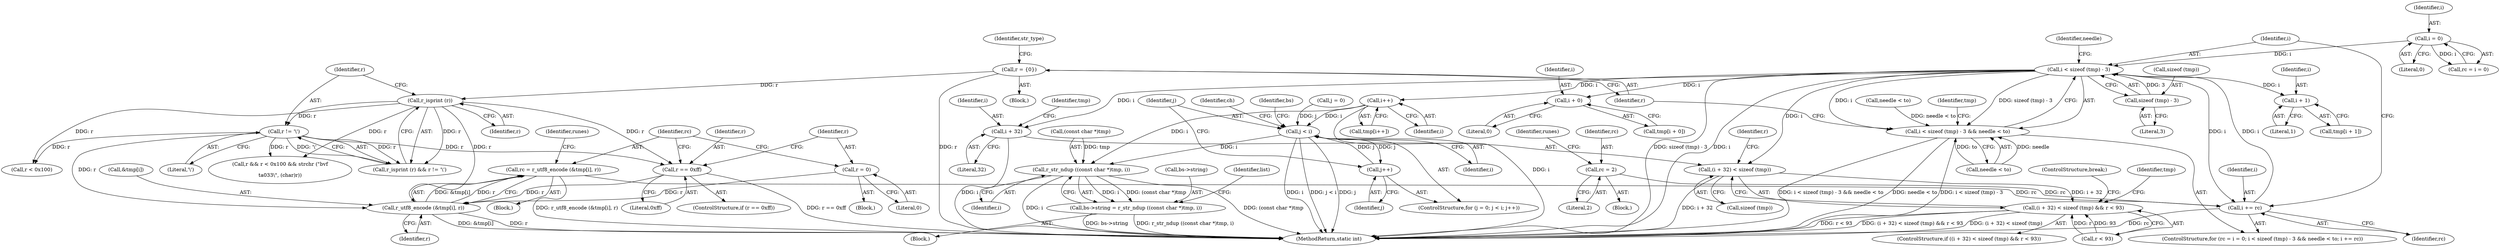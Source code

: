 digraph "0_radare2_3fcf41ed96ffa25b38029449520c8d0a198745f3@API" {
"1000322" [label="(Call,i < sizeof (tmp) - 3)"];
"1000318" [label="(Call,i = 0)"];
"1000331" [label="(Call,i += rc)"];
"1000498" [label="(Call,rc = 2)"];
"1000443" [label="(Call,rc = r_utf8_encode (&tmp[i], r))"];
"1000445" [label="(Call,r_utf8_encode (&tmp[i], r))"];
"1000424" [label="(Call,r_isprint (r))"];
"1000336" [label="(Call,r = {0})"];
"1000440" [label="(Call,r = 0)"];
"1000436" [label="(Call,r == 0xff)"];
"1000426" [label="(Call,r != '\\')"];
"1000322" [label="(Call,i < sizeof (tmp) - 3)"];
"1000324" [label="(Call,sizeof (tmp) - 3)"];
"1000321" [label="(Call,i < sizeof (tmp) - 3 && needle < to)"];
"1000469" [label="(Call,(i + 32) < sizeof (tmp))"];
"1000468" [label="(Call,(i + 32) < sizeof (tmp) && r < 93)"];
"1000470" [label="(Call,i + 32)"];
"1000482" [label="(Call,i + 0)"];
"1000489" [label="(Call,i + 1)"];
"1000509" [label="(Call,i++)"];
"1000527" [label="(Call,j < i)"];
"1000530" [label="(Call,j++)"];
"1000679" [label="(Call,r_str_ndup ((const char *)tmp, i))"];
"1000675" [label="(Call,bs->string = r_str_ndup ((const char *)tmp, i))"];
"1000438" [label="(Literal,0xff)"];
"1000491" [label="(Literal,1)"];
"1000443" [label="(Call,rc = r_utf8_encode (&tmp[i], r))"];
"1000523" [label="(ControlStructure,for (j = 0; j < i; j++))"];
"1000507" [label="(Call,tmp[i++])"];
"1000685" [label="(Identifier,list)"];
"1000458" [label="(Call,r < 0x100)"];
"1000484" [label="(Literal,0)"];
"1000442" [label="(Literal,0)"];
"1000510" [label="(Identifier,i)"];
"1000472" [label="(Literal,32)"];
"1000498" [label="(Call,rc = 2)"];
"1000428" [label="(Literal,'\\')"];
"1000675" [label="(Call,bs->string = r_str_ndup ((const char *)tmp, i))"];
"1000332" [label="(Identifier,i)"];
"1000676" [label="(Call,bs->string)"];
"1000473" [label="(Call,sizeof (tmp))"];
"1000497" [label="(ControlStructure,break;)"];
"1000180" [label="(Call,needle < to)"];
"1000450" [label="(Identifier,r)"];
"1000325" [label="(Call,sizeof (tmp))"];
"1000470" [label="(Call,i + 32)"];
"1000683" [label="(Identifier,i)"];
"1000426" [label="(Call,r != '\\')"];
"1000322" [label="(Call,i < sizeof (tmp) - 3)"];
"1000316" [label="(Call,rc = i = 0)"];
"1000423" [label="(Call,r_isprint (r) && r != '\\')"];
"1000679" [label="(Call,r_str_ndup ((const char *)tmp, i))"];
"1000336" [label="(Call,r = {0})"];
"1000329" [label="(Identifier,needle)"];
"1000524" [label="(Call,j = 0)"];
"1000324" [label="(Call,sizeof (tmp) - 3)"];
"1000480" [label="(Call,tmp[i + 0])"];
"1000424" [label="(Call,r_isprint (r))"];
"1000333" [label="(Identifier,rc)"];
"1000429" [label="(Block,)"];
"1000439" [label="(Block,)"];
"1000327" [label="(Literal,3)"];
"1000500" [label="(Literal,2)"];
"1000323" [label="(Identifier,i)"];
"1000446" [label="(Call,&tmp[i])"];
"1000437" [label="(Identifier,r)"];
"1000530" [label="(Call,j++)"];
"1000334" [label="(Block,)"];
"1000427" [label="(Identifier,r)"];
"1000474" [label="(Identifier,tmp)"];
"1000444" [label="(Identifier,rc)"];
"1000452" [label="(Identifier,runes)"];
"1000440" [label="(Call,r = 0)"];
"1000455" [label="(Call,r && r < 0x100 && strchr (\"\b\v\f\n\r\t\a\033\\\", (char)r))"];
"1000535" [label="(Identifier,ch)"];
"1000476" [label="(Identifier,r)"];
"1000499" [label="(Identifier,rc)"];
"1000435" [label="(ControlStructure,if (r == 0xff))"];
"1000337" [label="(Identifier,r)"];
"1000315" [label="(ControlStructure,for (rc = i = 0; i < sizeof (tmp) - 3 && needle < to; i += rc))"];
"1000489" [label="(Call,i + 1)"];
"1000441" [label="(Identifier,r)"];
"1000531" [label="(Identifier,j)"];
"1000475" [label="(Call,r < 93)"];
"1000468" [label="(Call,(i + 32) < sizeof (tmp) && r < 93)"];
"1000318" [label="(Call,i = 0)"];
"1000490" [label="(Identifier,i)"];
"1000516" [label="(Block,)"];
"1000483" [label="(Identifier,i)"];
"1000502" [label="(Identifier,runes)"];
"1000445" [label="(Call,r_utf8_encode (&tmp[i], r))"];
"1000467" [label="(ControlStructure,if ((i + 32) < sizeof (tmp) && r < 93))"];
"1000562" [label="(Identifier,bs)"];
"1000471" [label="(Identifier,i)"];
"1000320" [label="(Literal,0)"];
"1000529" [label="(Identifier,i)"];
"1000321" [label="(Call,i < sizeof (tmp) - 3 && needle < to)"];
"1000469" [label="(Call,(i + 32) < sizeof (tmp))"];
"1000436" [label="(Call,r == 0xff)"];
"1000509" [label="(Call,i++)"];
"1000508" [label="(Identifier,tmp)"];
"1000680" [label="(Call,(const char *)tmp)"];
"1000328" [label="(Call,needle < to)"];
"1000487" [label="(Call,tmp[i + 1])"];
"1000466" [label="(Block,)"];
"1000528" [label="(Identifier,j)"];
"1000425" [label="(Identifier,r)"];
"1000319" [label="(Identifier,i)"];
"1000331" [label="(Call,i += rc)"];
"1000482" [label="(Call,i + 0)"];
"1000340" [label="(Identifier,str_type)"];
"1000701" [label="(MethodReturn,static int)"];
"1000481" [label="(Identifier,tmp)"];
"1000527" [label="(Call,j < i)"];
"1000322" -> "1000321"  [label="AST: "];
"1000322" -> "1000324"  [label="CFG: "];
"1000323" -> "1000322"  [label="AST: "];
"1000324" -> "1000322"  [label="AST: "];
"1000329" -> "1000322"  [label="CFG: "];
"1000321" -> "1000322"  [label="CFG: "];
"1000322" -> "1000701"  [label="DDG: sizeof (tmp) - 3"];
"1000322" -> "1000701"  [label="DDG: i"];
"1000322" -> "1000321"  [label="DDG: i"];
"1000322" -> "1000321"  [label="DDG: sizeof (tmp) - 3"];
"1000318" -> "1000322"  [label="DDG: i"];
"1000331" -> "1000322"  [label="DDG: i"];
"1000324" -> "1000322"  [label="DDG: 3"];
"1000322" -> "1000331"  [label="DDG: i"];
"1000322" -> "1000469"  [label="DDG: i"];
"1000322" -> "1000470"  [label="DDG: i"];
"1000322" -> "1000482"  [label="DDG: i"];
"1000322" -> "1000489"  [label="DDG: i"];
"1000322" -> "1000509"  [label="DDG: i"];
"1000318" -> "1000316"  [label="AST: "];
"1000318" -> "1000320"  [label="CFG: "];
"1000319" -> "1000318"  [label="AST: "];
"1000320" -> "1000318"  [label="AST: "];
"1000316" -> "1000318"  [label="CFG: "];
"1000318" -> "1000316"  [label="DDG: i"];
"1000331" -> "1000315"  [label="AST: "];
"1000331" -> "1000333"  [label="CFG: "];
"1000332" -> "1000331"  [label="AST: "];
"1000333" -> "1000331"  [label="AST: "];
"1000323" -> "1000331"  [label="CFG: "];
"1000331" -> "1000701"  [label="DDG: rc"];
"1000498" -> "1000331"  [label="DDG: rc"];
"1000443" -> "1000331"  [label="DDG: rc"];
"1000498" -> "1000466"  [label="AST: "];
"1000498" -> "1000500"  [label="CFG: "];
"1000499" -> "1000498"  [label="AST: "];
"1000500" -> "1000498"  [label="AST: "];
"1000502" -> "1000498"  [label="CFG: "];
"1000443" -> "1000429"  [label="AST: "];
"1000443" -> "1000445"  [label="CFG: "];
"1000444" -> "1000443"  [label="AST: "];
"1000445" -> "1000443"  [label="AST: "];
"1000452" -> "1000443"  [label="CFG: "];
"1000443" -> "1000701"  [label="DDG: r_utf8_encode (&tmp[i], r)"];
"1000445" -> "1000443"  [label="DDG: &tmp[i]"];
"1000445" -> "1000443"  [label="DDG: r"];
"1000445" -> "1000450"  [label="CFG: "];
"1000446" -> "1000445"  [label="AST: "];
"1000450" -> "1000445"  [label="AST: "];
"1000445" -> "1000701"  [label="DDG: r"];
"1000445" -> "1000701"  [label="DDG: &tmp[i]"];
"1000424" -> "1000445"  [label="DDG: r"];
"1000440" -> "1000445"  [label="DDG: r"];
"1000436" -> "1000445"  [label="DDG: r"];
"1000426" -> "1000445"  [label="DDG: r"];
"1000424" -> "1000423"  [label="AST: "];
"1000424" -> "1000425"  [label="CFG: "];
"1000425" -> "1000424"  [label="AST: "];
"1000427" -> "1000424"  [label="CFG: "];
"1000423" -> "1000424"  [label="CFG: "];
"1000424" -> "1000423"  [label="DDG: r"];
"1000336" -> "1000424"  [label="DDG: r"];
"1000424" -> "1000426"  [label="DDG: r"];
"1000424" -> "1000436"  [label="DDG: r"];
"1000424" -> "1000455"  [label="DDG: r"];
"1000424" -> "1000458"  [label="DDG: r"];
"1000336" -> "1000334"  [label="AST: "];
"1000336" -> "1000337"  [label="CFG: "];
"1000337" -> "1000336"  [label="AST: "];
"1000340" -> "1000336"  [label="CFG: "];
"1000336" -> "1000701"  [label="DDG: r"];
"1000440" -> "1000439"  [label="AST: "];
"1000440" -> "1000442"  [label="CFG: "];
"1000441" -> "1000440"  [label="AST: "];
"1000442" -> "1000440"  [label="AST: "];
"1000444" -> "1000440"  [label="CFG: "];
"1000436" -> "1000435"  [label="AST: "];
"1000436" -> "1000438"  [label="CFG: "];
"1000437" -> "1000436"  [label="AST: "];
"1000438" -> "1000436"  [label="AST: "];
"1000441" -> "1000436"  [label="CFG: "];
"1000444" -> "1000436"  [label="CFG: "];
"1000436" -> "1000701"  [label="DDG: r == 0xff"];
"1000426" -> "1000436"  [label="DDG: r"];
"1000426" -> "1000423"  [label="AST: "];
"1000426" -> "1000428"  [label="CFG: "];
"1000427" -> "1000426"  [label="AST: "];
"1000428" -> "1000426"  [label="AST: "];
"1000423" -> "1000426"  [label="CFG: "];
"1000426" -> "1000423"  [label="DDG: r"];
"1000426" -> "1000423"  [label="DDG: '\\'"];
"1000426" -> "1000455"  [label="DDG: r"];
"1000426" -> "1000458"  [label="DDG: r"];
"1000324" -> "1000327"  [label="CFG: "];
"1000325" -> "1000324"  [label="AST: "];
"1000327" -> "1000324"  [label="AST: "];
"1000321" -> "1000315"  [label="AST: "];
"1000321" -> "1000328"  [label="CFG: "];
"1000328" -> "1000321"  [label="AST: "];
"1000337" -> "1000321"  [label="CFG: "];
"1000508" -> "1000321"  [label="CFG: "];
"1000321" -> "1000701"  [label="DDG: needle < to"];
"1000321" -> "1000701"  [label="DDG: i < sizeof (tmp) - 3"];
"1000321" -> "1000701"  [label="DDG: i < sizeof (tmp) - 3 && needle < to"];
"1000180" -> "1000321"  [label="DDG: needle < to"];
"1000328" -> "1000321"  [label="DDG: needle"];
"1000328" -> "1000321"  [label="DDG: to"];
"1000469" -> "1000468"  [label="AST: "];
"1000469" -> "1000473"  [label="CFG: "];
"1000470" -> "1000469"  [label="AST: "];
"1000473" -> "1000469"  [label="AST: "];
"1000476" -> "1000469"  [label="CFG: "];
"1000468" -> "1000469"  [label="CFG: "];
"1000469" -> "1000701"  [label="DDG: i + 32"];
"1000469" -> "1000468"  [label="DDG: i + 32"];
"1000468" -> "1000467"  [label="AST: "];
"1000468" -> "1000475"  [label="CFG: "];
"1000475" -> "1000468"  [label="AST: "];
"1000481" -> "1000468"  [label="CFG: "];
"1000497" -> "1000468"  [label="CFG: "];
"1000468" -> "1000701"  [label="DDG: (i + 32) < sizeof (tmp) && r < 93"];
"1000468" -> "1000701"  [label="DDG: (i + 32) < sizeof (tmp)"];
"1000468" -> "1000701"  [label="DDG: r < 93"];
"1000475" -> "1000468"  [label="DDG: r"];
"1000475" -> "1000468"  [label="DDG: 93"];
"1000470" -> "1000472"  [label="CFG: "];
"1000471" -> "1000470"  [label="AST: "];
"1000472" -> "1000470"  [label="AST: "];
"1000474" -> "1000470"  [label="CFG: "];
"1000470" -> "1000701"  [label="DDG: i"];
"1000482" -> "1000480"  [label="AST: "];
"1000482" -> "1000484"  [label="CFG: "];
"1000483" -> "1000482"  [label="AST: "];
"1000484" -> "1000482"  [label="AST: "];
"1000480" -> "1000482"  [label="CFG: "];
"1000489" -> "1000487"  [label="AST: "];
"1000489" -> "1000491"  [label="CFG: "];
"1000490" -> "1000489"  [label="AST: "];
"1000491" -> "1000489"  [label="AST: "];
"1000487" -> "1000489"  [label="CFG: "];
"1000509" -> "1000507"  [label="AST: "];
"1000509" -> "1000510"  [label="CFG: "];
"1000510" -> "1000509"  [label="AST: "];
"1000507" -> "1000509"  [label="CFG: "];
"1000509" -> "1000701"  [label="DDG: i"];
"1000509" -> "1000527"  [label="DDG: i"];
"1000509" -> "1000679"  [label="DDG: i"];
"1000527" -> "1000523"  [label="AST: "];
"1000527" -> "1000529"  [label="CFG: "];
"1000528" -> "1000527"  [label="AST: "];
"1000529" -> "1000527"  [label="AST: "];
"1000535" -> "1000527"  [label="CFG: "];
"1000562" -> "1000527"  [label="CFG: "];
"1000527" -> "1000701"  [label="DDG: j"];
"1000527" -> "1000701"  [label="DDG: i"];
"1000527" -> "1000701"  [label="DDG: j < i"];
"1000524" -> "1000527"  [label="DDG: j"];
"1000530" -> "1000527"  [label="DDG: j"];
"1000527" -> "1000530"  [label="DDG: j"];
"1000527" -> "1000679"  [label="DDG: i"];
"1000530" -> "1000523"  [label="AST: "];
"1000530" -> "1000531"  [label="CFG: "];
"1000531" -> "1000530"  [label="AST: "];
"1000528" -> "1000530"  [label="CFG: "];
"1000679" -> "1000675"  [label="AST: "];
"1000679" -> "1000683"  [label="CFG: "];
"1000680" -> "1000679"  [label="AST: "];
"1000683" -> "1000679"  [label="AST: "];
"1000675" -> "1000679"  [label="CFG: "];
"1000679" -> "1000701"  [label="DDG: (const char *)tmp"];
"1000679" -> "1000701"  [label="DDG: i"];
"1000679" -> "1000675"  [label="DDG: (const char *)tmp"];
"1000679" -> "1000675"  [label="DDG: i"];
"1000680" -> "1000679"  [label="DDG: tmp"];
"1000675" -> "1000516"  [label="AST: "];
"1000676" -> "1000675"  [label="AST: "];
"1000685" -> "1000675"  [label="CFG: "];
"1000675" -> "1000701"  [label="DDG: bs->string"];
"1000675" -> "1000701"  [label="DDG: r_str_ndup ((const char *)tmp, i)"];
}
